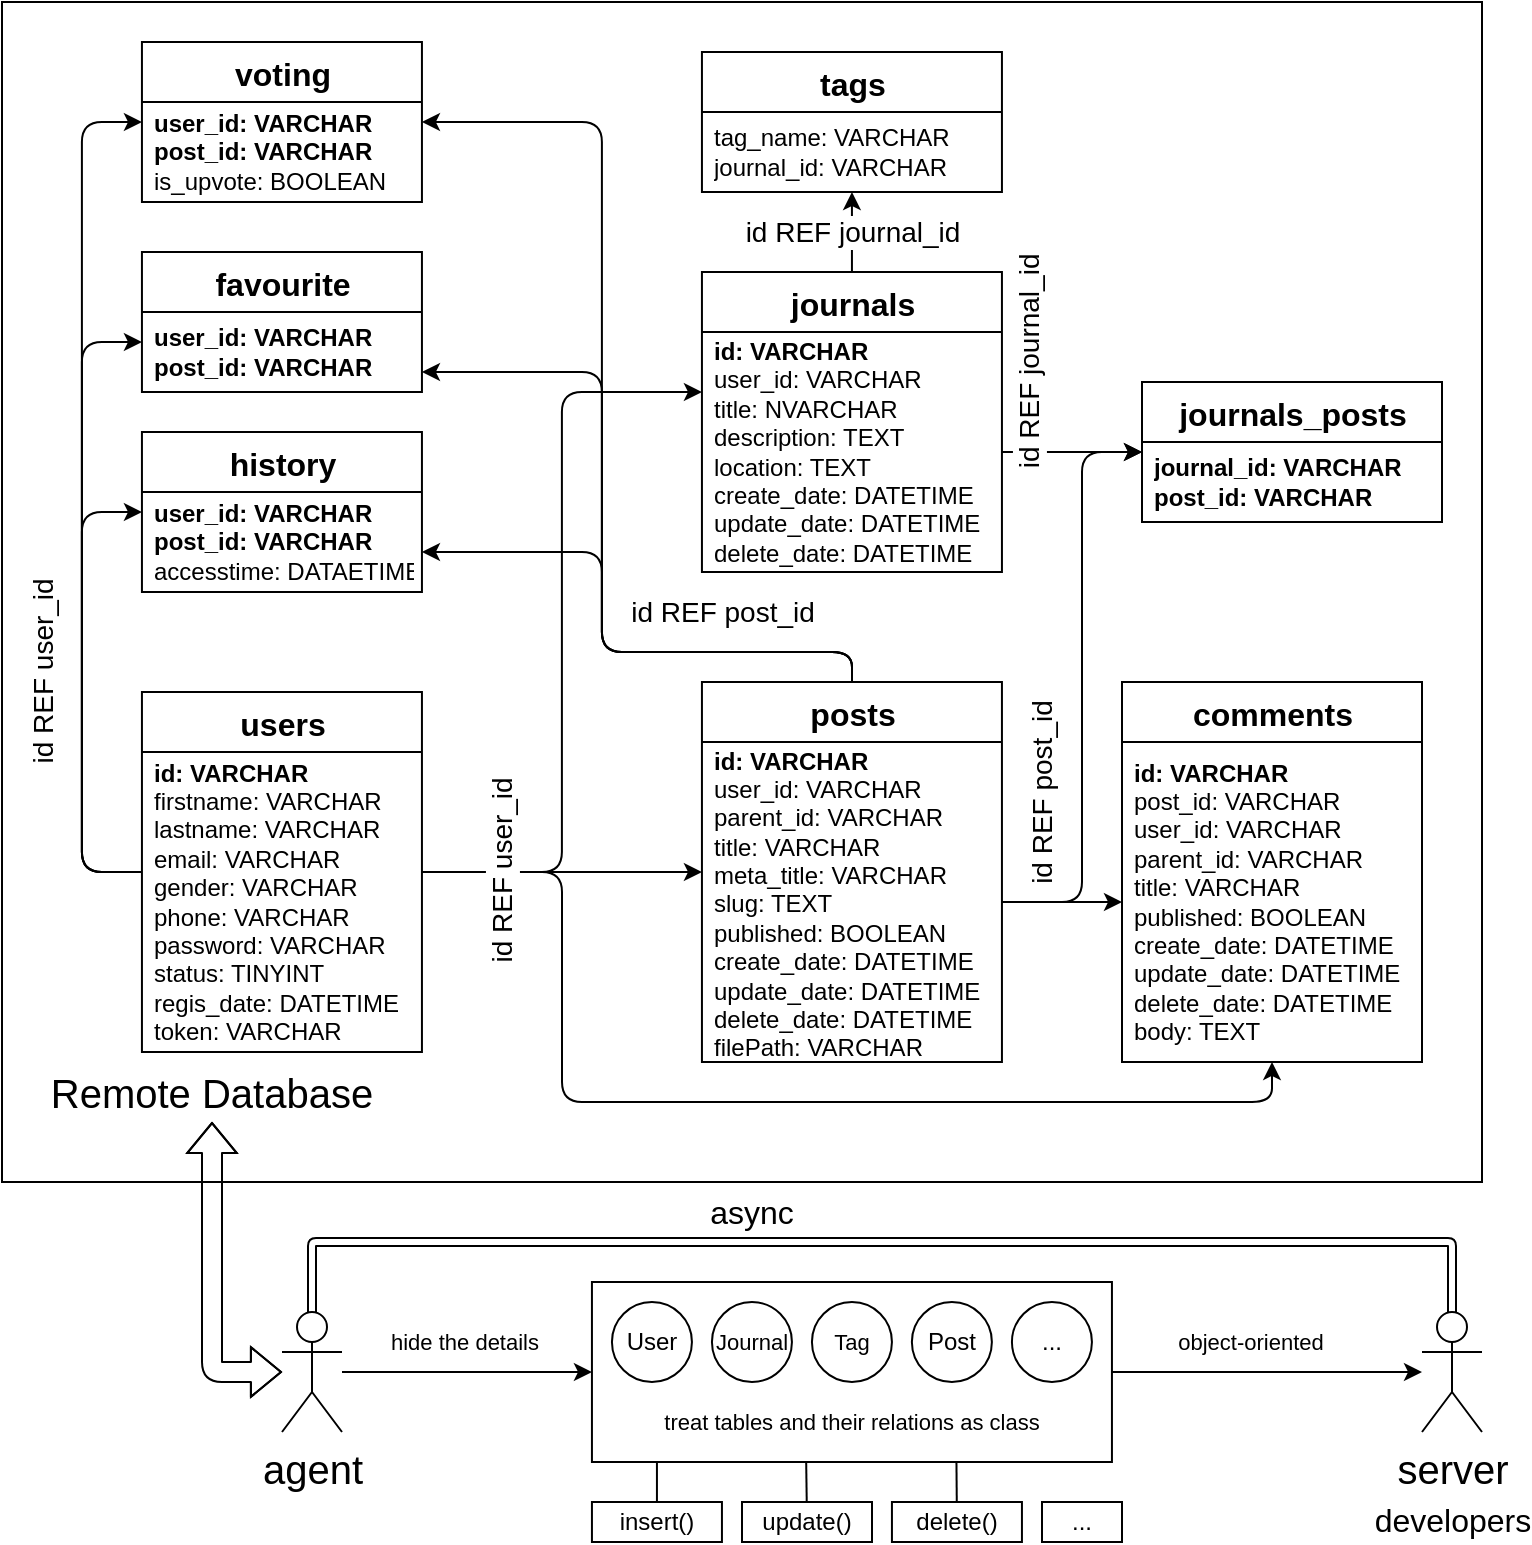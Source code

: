 <mxfile>
    <diagram id="vlexDH71jziUeWICkNbb" name="Page-1">
        <mxGraphModel dx="739" dy="458" grid="1" gridSize="10" guides="1" tooltips="1" connect="1" arrows="1" fold="1" page="1" pageScale="1" pageWidth="850" pageHeight="1100" math="0" shadow="0">
            <root>
                <mxCell id="0"/>
                <mxCell id="1" parent="0"/>
                <mxCell id="99" style="edgeStyle=none;html=1;exitX=1;exitY=0.5;exitDx=0;exitDy=0;fontSize=11;" parent="1" source="93" target="82" edge="1">
                    <mxGeometry relative="1" as="geometry"/>
                </mxCell>
                <mxCell id="101" value="object-oriented" style="edgeLabel;html=1;align=center;verticalAlign=middle;resizable=0;points=[];fontSize=11;" parent="99" vertex="1" connectable="0">
                    <mxGeometry x="-0.11" relative="1" as="geometry">
                        <mxPoint y="-15" as="offset"/>
                    </mxGeometry>
                </mxCell>
                <mxCell id="93" value="" style="rounded=0;whiteSpace=wrap;html=1;fontSize=11;" parent="1" vertex="1">
                    <mxGeometry x="304.97" y="650" width="260" height="90" as="geometry"/>
                </mxCell>
                <mxCell id="78" value="" style="rounded=0;whiteSpace=wrap;html=1;fontSize=14;fontColor=none;fillColor=none;gradientColor=none;" parent="1" vertex="1">
                    <mxGeometry x="10" y="10" width="740" height="590" as="geometry"/>
                </mxCell>
                <mxCell id="50" style="edgeStyle=orthogonalEdgeStyle;html=1;fontSize=14;" parent="1" source="3" target="21" edge="1">
                    <mxGeometry relative="1" as="geometry">
                        <Array as="points">
                            <mxPoint x="289.97" y="445"/>
                            <mxPoint x="289.97" y="205"/>
                        </Array>
                    </mxGeometry>
                </mxCell>
                <mxCell id="2" value="&lt;font style=&quot;font-size: 16px&quot;&gt;&lt;b&gt;users&lt;/b&gt;&lt;/font&gt;" style="swimlane;fontStyle=0;align=center;verticalAlign=top;childLayout=stackLayout;horizontal=1;startSize=30;horizontalStack=0;resizeParent=1;resizeParentMax=0;resizeLast=0;collapsible=0;marginBottom=0;html=1;gradientColor=none;fillColor=none;" parent="1" vertex="1">
                    <mxGeometry x="79.97" y="355" width="140" height="180" as="geometry"/>
                </mxCell>
                <mxCell id="3" value="&lt;b&gt;id: VARCHAR&lt;/b&gt;&lt;br&gt;firstname: VARCHAR&lt;br&gt;lastname: VARCHAR&lt;br&gt;email: VARCHAR&lt;br&gt;gender: VARCHAR&lt;br&gt;phone: VARCHAR&lt;br&gt;password: VARCHAR&lt;br&gt;status: TINYINT&lt;br&gt;regis_date: DATETIME&lt;br&gt;token: VARCHAR" style="text;html=1;strokeColor=none;fillColor=none;align=left;verticalAlign=middle;spacingLeft=4;spacingRight=4;overflow=hidden;rotatable=0;points=[[0,0.5],[1,0.5]];portConstraint=eastwest;" parent="2" vertex="1">
                    <mxGeometry y="30" width="140" height="150" as="geometry"/>
                </mxCell>
                <mxCell id="52" style="edgeStyle=orthogonalEdgeStyle;html=1;fontSize=14;" parent="1" source="4" target="34" edge="1">
                    <mxGeometry relative="1" as="geometry">
                        <Array as="points">
                            <mxPoint x="434.97" y="335"/>
                            <mxPoint x="309.97" y="335"/>
                            <mxPoint x="309.97" y="195"/>
                        </Array>
                    </mxGeometry>
                </mxCell>
                <mxCell id="55" value="id REF post_id" style="edgeLabel;html=1;align=center;verticalAlign=middle;resizable=0;points=[];fontSize=14;" parent="52" vertex="1" connectable="0">
                    <mxGeometry x="-0.412" y="-1" relative="1" as="geometry">
                        <mxPoint x="29" y="-19" as="offset"/>
                    </mxGeometry>
                </mxCell>
                <mxCell id="60" style="edgeStyle=orthogonalEdgeStyle;html=1;fontSize=14;" parent="1" source="4" target="56" edge="1">
                    <mxGeometry relative="1" as="geometry">
                        <Array as="points">
                            <mxPoint x="434.97" y="335"/>
                            <mxPoint x="309.97" y="335"/>
                            <mxPoint x="309.97" y="285"/>
                        </Array>
                    </mxGeometry>
                </mxCell>
                <mxCell id="76" style="edgeStyle=orthogonalEdgeStyle;html=1;fontSize=14;fontColor=none;" parent="1" source="4" target="72" edge="1">
                    <mxGeometry relative="1" as="geometry">
                        <Array as="points">
                            <mxPoint x="434.97" y="335"/>
                            <mxPoint x="309.97" y="335"/>
                            <mxPoint x="309.97" y="70"/>
                        </Array>
                    </mxGeometry>
                </mxCell>
                <mxCell id="88" style="edgeStyle=orthogonalEdgeStyle;html=1;fontSize=16;fontColor=none;startArrow=none;startFill=0;" parent="1" source="4" target="13" edge="1">
                    <mxGeometry relative="1" as="geometry">
                        <Array as="points">
                            <mxPoint x="540" y="460"/>
                            <mxPoint x="540" y="460"/>
                        </Array>
                    </mxGeometry>
                </mxCell>
                <mxCell id="4" value="&lt;font style=&quot;font-size: 16px&quot;&gt;&lt;b&gt;posts&lt;/b&gt;&lt;/font&gt;" style="swimlane;fontStyle=0;align=center;verticalAlign=top;childLayout=stackLayout;horizontal=1;startSize=30;horizontalStack=0;resizeParent=1;resizeParentMax=0;resizeLast=0;collapsible=0;marginBottom=0;html=1;gradientColor=none;fillColor=none;" parent="1" vertex="1">
                    <mxGeometry x="359.97" y="350" width="150" height="190" as="geometry"/>
                </mxCell>
                <mxCell id="5" value="&lt;b&gt;id: VARCHAR&lt;/b&gt;&lt;br&gt;user_id: VARCHAR&lt;br&gt;parent_id: VARCHAR&lt;br&gt;title: VARCHAR&lt;br&gt;meta_title: VARCHAR&lt;br&gt;slug: TEXT&lt;br&gt;published: BOOLEAN&lt;br&gt;create_date: DATETIME&lt;br&gt;update_date: DATETIME&lt;br&gt;delete_date: DATETIME&lt;br&gt;filePath: VARCHAR" style="text;html=1;strokeColor=none;fillColor=none;align=left;verticalAlign=middle;spacingLeft=4;spacingRight=4;overflow=hidden;rotatable=0;points=[[0,0.5],[1,0.5]];portConstraint=eastwest;" parent="4" vertex="1">
                    <mxGeometry y="30" width="150" height="160" as="geometry"/>
                </mxCell>
                <mxCell id="13" value="&lt;font style=&quot;font-size: 16px&quot;&gt;&lt;b&gt;comments&lt;/b&gt;&lt;/font&gt;" style="swimlane;fontStyle=0;align=center;verticalAlign=top;childLayout=stackLayout;horizontal=1;startSize=30;horizontalStack=0;resizeParent=1;resizeParentMax=0;resizeLast=0;collapsible=0;marginBottom=0;html=1;gradientColor=none;fillColor=none;" parent="1" vertex="1">
                    <mxGeometry x="570" y="350" width="150" height="190" as="geometry"/>
                </mxCell>
                <mxCell id="14" value="&lt;b&gt;id: VARCHAR&lt;br&gt;&lt;/b&gt;post_id: VARCHAR&lt;br&gt;user_id: VARCHAR&lt;br&gt;parent_id: VARCHAR&lt;br&gt;title: VARCHAR&lt;br&gt;published: BOOLEAN&lt;br&gt;create_date: DATETIME&lt;br&gt;update_date: DATETIME&lt;br&gt;delete_date: DATETIME&lt;br&gt;body: TEXT" style="text;html=1;strokeColor=none;fillColor=none;align=left;verticalAlign=middle;spacingLeft=4;spacingRight=4;overflow=hidden;rotatable=0;points=[[0,0.5],[1,0.5]];portConstraint=eastwest;" parent="13" vertex="1">
                    <mxGeometry y="30" width="150" height="160" as="geometry"/>
                </mxCell>
                <mxCell id="68" style="edgeStyle=orthogonalEdgeStyle;html=1;fontSize=14;" parent="1" source="21" target="65" edge="1">
                    <mxGeometry relative="1" as="geometry"/>
                </mxCell>
                <mxCell id="70" value="&lt;span style=&quot;color: rgba(0 , 0 , 0 , 0) ; font-family: monospace ; font-size: 0px&quot;&gt;id&lt;/span&gt;" style="edgeLabel;html=1;align=center;verticalAlign=middle;resizable=0;points=[];fontSize=14;" parent="68" vertex="1" connectable="0">
                    <mxGeometry x="-0.245" y="1" relative="1" as="geometry">
                        <mxPoint as="offset"/>
                    </mxGeometry>
                </mxCell>
                <mxCell id="71" value="id REF journal_id" style="edgeLabel;html=1;align=center;verticalAlign=middle;resizable=0;points=[];fontSize=14;" parent="68" vertex="1" connectable="0">
                    <mxGeometry x="-0.244" relative="1" as="geometry">
                        <mxPoint y="-5" as="offset"/>
                    </mxGeometry>
                </mxCell>
                <mxCell id="21" value="&lt;font style=&quot;font-size: 16px&quot;&gt;&lt;b&gt;journals&lt;/b&gt;&lt;/font&gt;" style="swimlane;fontStyle=0;align=center;verticalAlign=top;childLayout=stackLayout;horizontal=1;startSize=30;horizontalStack=0;resizeParent=1;resizeParentMax=0;resizeLast=0;collapsible=0;marginBottom=0;html=1;gradientColor=none;fillColor=none;" parent="1" vertex="1">
                    <mxGeometry x="359.97" y="145" width="150" height="150" as="geometry"/>
                </mxCell>
                <mxCell id="22" value="&lt;b&gt;id: VARCHAR&lt;/b&gt;&lt;br&gt;user_id: VARCHAR&lt;br&gt;title: NVARCHAR&lt;br&gt;description: TEXT&lt;br&gt;location: TEXT&lt;br&gt;create_date: DATETIME&lt;br&gt;update_date: DATETIME&lt;br&gt;delete_date: DATETIME" style="text;html=1;strokeColor=none;fillColor=none;align=left;verticalAlign=middle;spacingLeft=4;spacingRight=4;overflow=hidden;rotatable=0;points=[[0,0.5],[1,0.5]];portConstraint=eastwest;" parent="21" vertex="1">
                    <mxGeometry y="30" width="150" height="120" as="geometry"/>
                </mxCell>
                <mxCell id="25" value="&lt;span style=&quot;font-size: 16px&quot;&gt;&lt;b&gt;journals_posts&lt;/b&gt;&lt;/span&gt;" style="swimlane;fontStyle=0;align=center;verticalAlign=top;childLayout=stackLayout;horizontal=1;startSize=30;horizontalStack=0;resizeParent=1;resizeParentMax=0;resizeLast=0;collapsible=0;marginBottom=0;html=1;gradientColor=none;fillColor=none;" parent="1" vertex="1">
                    <mxGeometry x="580" y="200" width="150" height="70" as="geometry"/>
                </mxCell>
                <mxCell id="26" value="&lt;b&gt;journal_id: VARCHAR&lt;br&gt;&lt;/b&gt;&lt;b&gt;post_id: VARCHAR&lt;/b&gt;" style="text;html=1;strokeColor=none;fillColor=none;align=left;verticalAlign=middle;spacingLeft=4;spacingRight=4;overflow=hidden;rotatable=0;points=[[0,0.5],[1,0.5]];portConstraint=eastwest;" parent="25" vertex="1">
                    <mxGeometry y="30" width="150" height="40" as="geometry"/>
                </mxCell>
                <mxCell id="34" value="&lt;span style=&quot;font-size: 16px&quot;&gt;&lt;b&gt;favourite&lt;/b&gt;&lt;/span&gt;" style="swimlane;fontStyle=0;align=center;verticalAlign=top;childLayout=stackLayout;horizontal=1;startSize=30;horizontalStack=0;resizeParent=1;resizeParentMax=0;resizeLast=0;collapsible=0;marginBottom=0;html=1;gradientColor=none;fillColor=none;" parent="1" vertex="1">
                    <mxGeometry x="79.97" y="135" width="140" height="70" as="geometry"/>
                </mxCell>
                <mxCell id="35" value="&lt;b&gt;user_id: VARCHAR&lt;br&gt;&lt;/b&gt;&lt;b&gt;post_id: VARCHAR&lt;/b&gt;" style="text;html=1;strokeColor=none;fillColor=none;align=left;verticalAlign=middle;spacingLeft=4;spacingRight=4;overflow=hidden;rotatable=0;points=[[0,0.5],[1,0.5]];portConstraint=eastwest;" parent="34" vertex="1">
                    <mxGeometry y="30" width="140" height="40" as="geometry"/>
                </mxCell>
                <mxCell id="48" style="edgeStyle=orthogonalEdgeStyle;html=1;fontSize=14;" parent="1" source="3" target="14" edge="1">
                    <mxGeometry relative="1" as="geometry">
                        <Array as="points">
                            <mxPoint x="290" y="445"/>
                            <mxPoint x="290" y="560"/>
                            <mxPoint x="645" y="560"/>
                        </Array>
                    </mxGeometry>
                </mxCell>
                <mxCell id="56" value="&lt;span style=&quot;font-size: 16px&quot;&gt;&lt;b&gt;history&lt;/b&gt;&lt;/span&gt;" style="swimlane;fontStyle=0;align=center;verticalAlign=top;childLayout=stackLayout;horizontal=1;startSize=30;horizontalStack=0;resizeParent=1;resizeParentMax=0;resizeLast=0;collapsible=0;marginBottom=0;html=1;gradientColor=none;fillColor=none;" parent="1" vertex="1">
                    <mxGeometry x="79.97" y="225" width="140" height="80" as="geometry"/>
                </mxCell>
                <mxCell id="57" value="&lt;b&gt;user_id: VARCHAR&lt;br&gt;post_id: VARCHAR&lt;/b&gt;&lt;br&gt;accesstime: DATAETIME" style="text;html=1;strokeColor=none;fillColor=none;align=left;verticalAlign=middle;spacingLeft=4;spacingRight=4;overflow=hidden;rotatable=0;points=[[0,0.5],[1,0.5]];portConstraint=eastwest;" parent="56" vertex="1">
                    <mxGeometry y="30" width="140" height="50" as="geometry"/>
                </mxCell>
                <mxCell id="59" style="edgeStyle=orthogonalEdgeStyle;html=1;fontSize=14;" parent="1" source="3" target="56" edge="1">
                    <mxGeometry relative="1" as="geometry">
                        <Array as="points">
                            <mxPoint x="49.97" y="445"/>
                            <mxPoint x="49.97" y="265"/>
                        </Array>
                    </mxGeometry>
                </mxCell>
                <mxCell id="46" style="edgeStyle=orthogonalEdgeStyle;html=1;fontSize=14;" parent="1" source="2" target="34" edge="1">
                    <mxGeometry relative="1" as="geometry">
                        <Array as="points">
                            <mxPoint x="49.97" y="445"/>
                            <mxPoint x="49.97" y="180"/>
                        </Array>
                    </mxGeometry>
                </mxCell>
                <mxCell id="47" value="id REF user_id" style="edgeLabel;html=1;align=center;verticalAlign=middle;resizable=0;points=[];fontSize=14;rotation=-90;" parent="46" vertex="1" connectable="0">
                    <mxGeometry x="0.095" relative="1" as="geometry">
                        <mxPoint x="-20" y="48" as="offset"/>
                    </mxGeometry>
                </mxCell>
                <mxCell id="6" style="edgeStyle=none;html=1;fontSize=16;" parent="1" source="2" target="4" edge="1">
                    <mxGeometry relative="1" as="geometry"/>
                </mxCell>
                <mxCell id="8" value="&lt;div&gt;&lt;/div&gt;" style="edgeLabel;html=1;align=center;verticalAlign=middle;resizable=0;points=[];fontSize=16;" parent="6" vertex="1" connectable="0">
                    <mxGeometry x="-0.393" relative="1" as="geometry">
                        <mxPoint as="offset"/>
                    </mxGeometry>
                </mxCell>
                <mxCell id="12" value="&lt;span style=&quot;font-size: 14px;&quot;&gt;id REF user_id&lt;/span&gt;" style="edgeLabel;html=1;align=center;verticalAlign=middle;resizable=0;points=[];fontSize=14;rotation=-90;" parent="6" vertex="1" connectable="0">
                    <mxGeometry x="0.195" relative="1" as="geometry">
                        <mxPoint x="-44" as="offset"/>
                    </mxGeometry>
                </mxCell>
                <mxCell id="61" style="edgeStyle=orthogonalEdgeStyle;html=1;fontSize=14;" parent="1" source="5" target="25" edge="1">
                    <mxGeometry relative="1" as="geometry">
                        <Array as="points">
                            <mxPoint x="550" y="460"/>
                            <mxPoint x="550" y="235"/>
                        </Array>
                    </mxGeometry>
                </mxCell>
                <mxCell id="62" value="id REF post_id" style="edgeLabel;html=1;align=center;verticalAlign=middle;resizable=0;points=[];fontSize=14;rotation=-90;" parent="61" vertex="1" connectable="0">
                    <mxGeometry x="-0.374" y="-1" relative="1" as="geometry">
                        <mxPoint x="-21" y="-2" as="offset"/>
                    </mxGeometry>
                </mxCell>
                <mxCell id="63" style="edgeStyle=orthogonalEdgeStyle;html=1;fontSize=14;" parent="1" source="22" target="25" edge="1">
                    <mxGeometry relative="1" as="geometry">
                        <Array as="points">
                            <mxPoint x="580" y="235"/>
                            <mxPoint x="580" y="235"/>
                        </Array>
                    </mxGeometry>
                </mxCell>
                <mxCell id="64" value="id REF journal_id" style="edgeLabel;html=1;align=center;verticalAlign=middle;resizable=0;points=[];fontSize=14;rotation=-90;" parent="63" vertex="1" connectable="0">
                    <mxGeometry x="-0.051" relative="1" as="geometry">
                        <mxPoint x="-20" y="-45" as="offset"/>
                    </mxGeometry>
                </mxCell>
                <mxCell id="65" value="&lt;font style=&quot;font-size: 16px&quot;&gt;&lt;b&gt;tags&lt;/b&gt;&lt;/font&gt;" style="swimlane;fontStyle=0;align=center;verticalAlign=top;childLayout=stackLayout;horizontal=1;startSize=30;horizontalStack=0;resizeParent=1;resizeParentMax=0;resizeLast=0;collapsible=0;marginBottom=0;html=1;gradientColor=none;fillColor=none;" parent="1" vertex="1">
                    <mxGeometry x="359.97" y="35" width="150" height="70" as="geometry"/>
                </mxCell>
                <mxCell id="66" value="tag_name: VARCHAR&lt;br&gt;journal_id: VARCHAR" style="text;html=1;strokeColor=none;fillColor=none;align=left;verticalAlign=middle;spacingLeft=4;spacingRight=4;overflow=hidden;rotatable=0;points=[[0,0.5],[1,0.5]];portConstraint=eastwest;" parent="65" vertex="1">
                    <mxGeometry y="30" width="150" height="40" as="geometry"/>
                </mxCell>
                <mxCell id="72" value="&lt;span style=&quot;font-size: 16px&quot;&gt;&lt;b&gt;voting&lt;/b&gt;&lt;/span&gt;" style="swimlane;fontStyle=0;align=center;verticalAlign=top;childLayout=stackLayout;horizontal=1;startSize=30;horizontalStack=0;resizeParent=1;resizeParentMax=0;resizeLast=0;collapsible=0;marginBottom=0;html=1;gradientColor=none;fillColor=none;" parent="1" vertex="1">
                    <mxGeometry x="79.97" y="30" width="140" height="80" as="geometry"/>
                </mxCell>
                <mxCell id="73" value="&lt;b&gt;user_id: VARCHAR&lt;br&gt;post_id: VARCHAR&lt;/b&gt;&lt;br&gt;is_upvote: BOOLEAN" style="text;html=1;strokeColor=none;fillColor=none;align=left;verticalAlign=middle;spacingLeft=4;spacingRight=4;overflow=hidden;rotatable=0;points=[[0,0.5],[1,0.5]];portConstraint=eastwest;" parent="72" vertex="1">
                    <mxGeometry y="30" width="140" height="50" as="geometry"/>
                </mxCell>
                <mxCell id="74" style="edgeStyle=orthogonalEdgeStyle;html=1;fontSize=14;fontColor=none;" parent="1" source="3" target="72" edge="1">
                    <mxGeometry relative="1" as="geometry">
                        <Array as="points">
                            <mxPoint x="49.97" y="445"/>
                            <mxPoint x="49.97" y="70"/>
                        </Array>
                    </mxGeometry>
                </mxCell>
                <mxCell id="79" value="&lt;font style=&quot;font-size: 20px&quot;&gt;Remote Database&lt;/font&gt;" style="text;html=1;align=center;verticalAlign=middle;whiteSpace=wrap;rounded=0;fontSize=14;" parent="1" vertex="1">
                    <mxGeometry x="20.0" y="540" width="190.03" height="30" as="geometry"/>
                </mxCell>
                <mxCell id="81" style="edgeStyle=orthogonalEdgeStyle;html=1;fontSize=20;fontColor=none;startArrow=classic;startFill=1;shape=flexArrow;startWidth=13.81;startSize=4.681;endWidth=13.81;endSize=4.681;" parent="1" source="80" target="79" edge="1">
                    <mxGeometry relative="1" as="geometry">
                        <mxPoint x="-20" y="770" as="sourcePoint"/>
                        <Array as="points">
                            <mxPoint x="115" y="695"/>
                        </Array>
                    </mxGeometry>
                </mxCell>
                <mxCell id="83" style="html=1;fontSize=16;fontColor=none;startArrow=classic;startFill=1;shape=link;" parent="1" source="80" target="82" edge="1">
                    <mxGeometry relative="1" as="geometry">
                        <Array as="points">
                            <mxPoint x="165" y="630"/>
                            <mxPoint x="625" y="630"/>
                            <mxPoint x="735" y="630"/>
                        </Array>
                    </mxGeometry>
                </mxCell>
                <mxCell id="98" style="edgeStyle=none;html=1;fontSize=11;" parent="1" source="80" target="93" edge="1">
                    <mxGeometry relative="1" as="geometry"/>
                </mxCell>
                <mxCell id="102" value="hide the details" style="edgeLabel;html=1;align=center;verticalAlign=middle;resizable=0;points=[];fontSize=11;" parent="98" vertex="1" connectable="0">
                    <mxGeometry x="-0.303" y="1" relative="1" as="geometry">
                        <mxPoint x="17" y="-14" as="offset"/>
                    </mxGeometry>
                </mxCell>
                <mxCell id="80" value="agent" style="shape=umlActor;verticalLabelPosition=bottom;verticalAlign=top;html=1;outlineConnect=0;fontSize=20;" parent="1" vertex="1">
                    <mxGeometry x="150" y="665" width="30" height="60" as="geometry"/>
                </mxCell>
                <mxCell id="82" value="server&lt;br&gt;&lt;font style=&quot;font-size: 16px&quot;&gt;developers&lt;/font&gt;" style="shape=umlActor;verticalLabelPosition=bottom;verticalAlign=top;html=1;outlineConnect=0;fontSize=20;" parent="1" vertex="1">
                    <mxGeometry x="720" y="665" width="30" height="60" as="geometry"/>
                </mxCell>
                <mxCell id="87" value="async" style="text;html=1;align=center;verticalAlign=middle;whiteSpace=wrap;rounded=0;fontSize=16;" parent="1" vertex="1">
                    <mxGeometry x="340" y="600" width="89.97" height="30" as="geometry"/>
                </mxCell>
                <mxCell id="89" value="User" style="ellipse;whiteSpace=wrap;html=1;aspect=fixed;" parent="1" vertex="1">
                    <mxGeometry x="314.97" y="660" width="40" height="40" as="geometry"/>
                </mxCell>
                <mxCell id="90" value="Post" style="ellipse;whiteSpace=wrap;html=1;aspect=fixed;" parent="1" vertex="1">
                    <mxGeometry x="464.94" y="660" width="40" height="40" as="geometry"/>
                </mxCell>
                <mxCell id="91" value="&lt;font style=&quot;font-size: 11px&quot;&gt;Journal&lt;/font&gt;" style="ellipse;whiteSpace=wrap;html=1;aspect=fixed;" parent="1" vertex="1">
                    <mxGeometry x="364.97" y="660" width="40" height="40" as="geometry"/>
                </mxCell>
                <mxCell id="92" value="&lt;font style=&quot;font-size: 11px&quot;&gt;Tag&lt;/font&gt;" style="ellipse;whiteSpace=wrap;html=1;aspect=fixed;" parent="1" vertex="1">
                    <mxGeometry x="414.97" y="660" width="40" height="40" as="geometry"/>
                </mxCell>
                <mxCell id="94" value="..." style="ellipse;whiteSpace=wrap;html=1;aspect=fixed;" parent="1" vertex="1">
                    <mxGeometry x="514.97" y="660" width="40" height="40" as="geometry"/>
                </mxCell>
                <mxCell id="96" value="treat tables and their relations as class" style="text;html=1;strokeColor=none;fillColor=none;align=center;verticalAlign=middle;whiteSpace=wrap;rounded=0;fontSize=11;" parent="1" vertex="1">
                    <mxGeometry x="314.97" y="710" width="240" height="20" as="geometry"/>
                </mxCell>
                <mxCell id="107" style="edgeStyle=none;html=1;entryX=0.125;entryY=1;entryDx=0;entryDy=0;entryPerimeter=0;endArrow=none;endFill=0;" edge="1" parent="1" source="103" target="93">
                    <mxGeometry relative="1" as="geometry"/>
                </mxCell>
                <mxCell id="103" value="insert()" style="rounded=0;whiteSpace=wrap;html=1;" vertex="1" parent="1">
                    <mxGeometry x="304.97" y="760" width="65" height="20" as="geometry"/>
                </mxCell>
                <mxCell id="108" style="edgeStyle=none;html=1;entryX=0.412;entryY=0.997;entryDx=0;entryDy=0;entryPerimeter=0;endArrow=none;endFill=0;" edge="1" parent="1" source="104" target="93">
                    <mxGeometry relative="1" as="geometry"/>
                </mxCell>
                <mxCell id="104" value="update()" style="rounded=0;whiteSpace=wrap;html=1;" vertex="1" parent="1">
                    <mxGeometry x="380" y="760" width="65" height="20" as="geometry"/>
                </mxCell>
                <mxCell id="110" style="edgeStyle=none;html=1;entryX=0.701;entryY=1.005;entryDx=0;entryDy=0;entryPerimeter=0;endArrow=none;endFill=0;" edge="1" parent="1" source="105" target="93">
                    <mxGeometry relative="1" as="geometry"/>
                </mxCell>
                <mxCell id="105" value="delete()" style="rounded=0;whiteSpace=wrap;html=1;" vertex="1" parent="1">
                    <mxGeometry x="454.97" y="760" width="65" height="20" as="geometry"/>
                </mxCell>
                <mxCell id="106" value="..." style="rounded=0;whiteSpace=wrap;html=1;" vertex="1" parent="1">
                    <mxGeometry x="530" y="760" width="40" height="20" as="geometry"/>
                </mxCell>
            </root>
        </mxGraphModel>
    </diagram>
</mxfile>